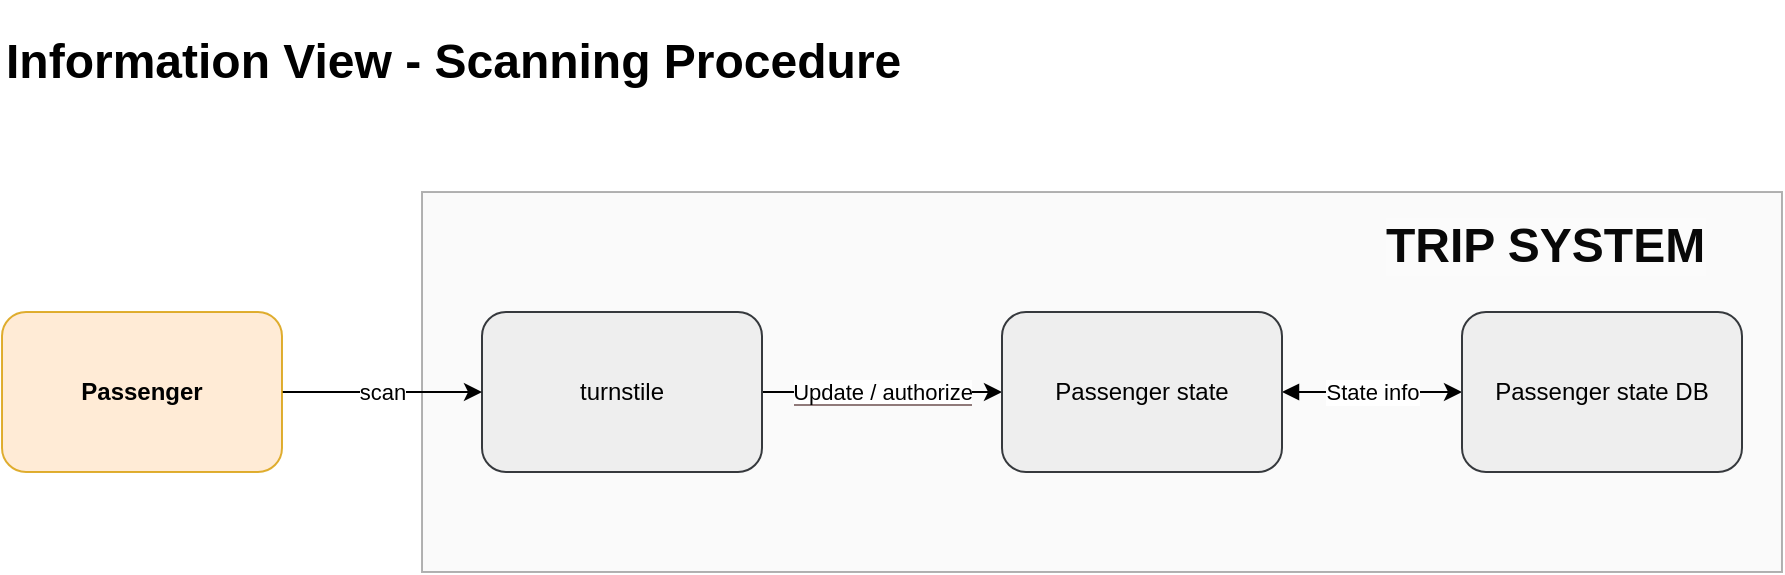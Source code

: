 <mxfile>
    <diagram id="ZQF833xw1EoGUe7-4v3m" name="Page-1">
        <mxGraphModel dx="384" dy="-758" grid="1" gridSize="10" guides="1" tooltips="1" connect="1" arrows="1" fold="1" page="1" pageScale="1" pageWidth="850" pageHeight="1100" math="0" shadow="0">
            <root>
                <mxCell id="0"/>
                <mxCell id="1" parent="0"/>
                <mxCell id="398" value="" style="whiteSpace=wrap;html=1;shadow=0;glass=0;sketch=0;opacity=50;fillColor=#f5f5f5;strokeColor=#666666;fontColor=#333333;" parent="1" vertex="1">
                    <mxGeometry x="420" y="1270" width="680" height="190" as="geometry"/>
                </mxCell>
                <mxCell id="382" value="&lt;span style=&quot;background-color: rgb(255, 255, 255);&quot;&gt;Update / authorize&lt;/span&gt;" style="edgeStyle=orthogonalEdgeStyle;html=1;labelBackgroundColor=#907a7a;strokeColor=#000000;fontColor=#000000;startArrow=none;startFill=0;entryX=0;entryY=0.5;entryDx=0;entryDy=0;exitX=1;exitY=0.5;exitDx=0;exitDy=0;" parent="1" source="383" target="387" edge="1">
                    <mxGeometry relative="1" as="geometry">
                        <mxPoint x="400" y="1340" as="targetPoint"/>
                        <mxPoint x="490" y="1370" as="sourcePoint"/>
                    </mxGeometry>
                </mxCell>
                <mxCell id="383" value="turnstile" style="rounded=1;whiteSpace=wrap;html=1;fillColor=#eeeeee;strokeColor=#36393d;" parent="1" vertex="1">
                    <mxGeometry x="450" y="1330" width="140" height="80" as="geometry"/>
                </mxCell>
                <mxCell id="396" value="scan" style="edgeStyle=orthogonalEdgeStyle;html=1;exitX=1;exitY=0.5;exitDx=0;exitDy=0;entryX=0;entryY=0.5;entryDx=0;entryDy=0;labelBackgroundColor=#FFFFFF;startArrow=none;startFill=0;" parent="1" source="385" target="383" edge="1">
                    <mxGeometry relative="1" as="geometry"/>
                </mxCell>
                <mxCell id="385" value="&lt;b&gt;Passenger&lt;/b&gt;" style="rounded=1;whiteSpace=wrap;html=1;fillColor=#ffe6cc;strokeColor=#d79b00;opacity=80;" parent="1" vertex="1">
                    <mxGeometry x="210" y="1330" width="140" height="80" as="geometry"/>
                </mxCell>
                <mxCell id="393" value="State info" style="edgeStyle=orthogonalEdgeStyle;html=1;exitX=1;exitY=0.5;exitDx=0;exitDy=0;entryX=0;entryY=0.5;entryDx=0;entryDy=0;startArrow=block;startFill=1;" parent="1" source="387" target="392" edge="1">
                    <mxGeometry relative="1" as="geometry"/>
                </mxCell>
                <mxCell id="387" value="Passenger state" style="rounded=1;whiteSpace=wrap;html=1;fillColor=#eeeeee;strokeColor=#36393d;" parent="1" vertex="1">
                    <mxGeometry x="710" y="1330" width="140" height="80" as="geometry"/>
                </mxCell>
                <mxCell id="391" value="&lt;h1 style=&quot;border-color: var(--border-color); color: rgb(0, 0, 0); font-family: Helvetica; font-style: normal; font-variant-ligatures: normal; font-variant-caps: normal; letter-spacing: normal; orphans: 2; text-align: center; text-indent: 0px; text-transform: none; widows: 2; word-spacing: 0px; -webkit-text-stroke-width: 0px; background-color: rgb(251, 251, 251); text-decoration-thickness: initial; text-decoration-style: initial; text-decoration-color: initial;&quot;&gt;&lt;b style=&quot;border-color: var(--border-color);&quot;&gt;&lt;font style=&quot;border-color: var(--border-color);&quot; color=&quot;#080808&quot;&gt;TRIP SYSTEM&lt;/font&gt;&lt;/b&gt;&lt;/h1&gt;" style="text;whiteSpace=wrap;html=1;fontColor=#000000;" parent="1" vertex="1">
                    <mxGeometry x="900" y="1260" width="190" height="80" as="geometry"/>
                </mxCell>
                <mxCell id="392" value="Passenger state DB" style="rounded=1;whiteSpace=wrap;html=1;fillColor=#eeeeee;strokeColor=#36393d;" parent="1" vertex="1">
                    <mxGeometry x="940" y="1330" width="140" height="80" as="geometry"/>
                </mxCell>
                <mxCell id="399" value="&lt;h1&gt;Information View - Scanning Procedure&lt;/h1&gt;" style="text;strokeColor=none;align=left;fillColor=none;html=1;verticalAlign=middle;whiteSpace=wrap;rounded=0;" parent="1" vertex="1">
                    <mxGeometry x="210" y="1190" width="670" height="30" as="geometry"/>
                </mxCell>
            </root>
        </mxGraphModel>
    </diagram>
</mxfile>